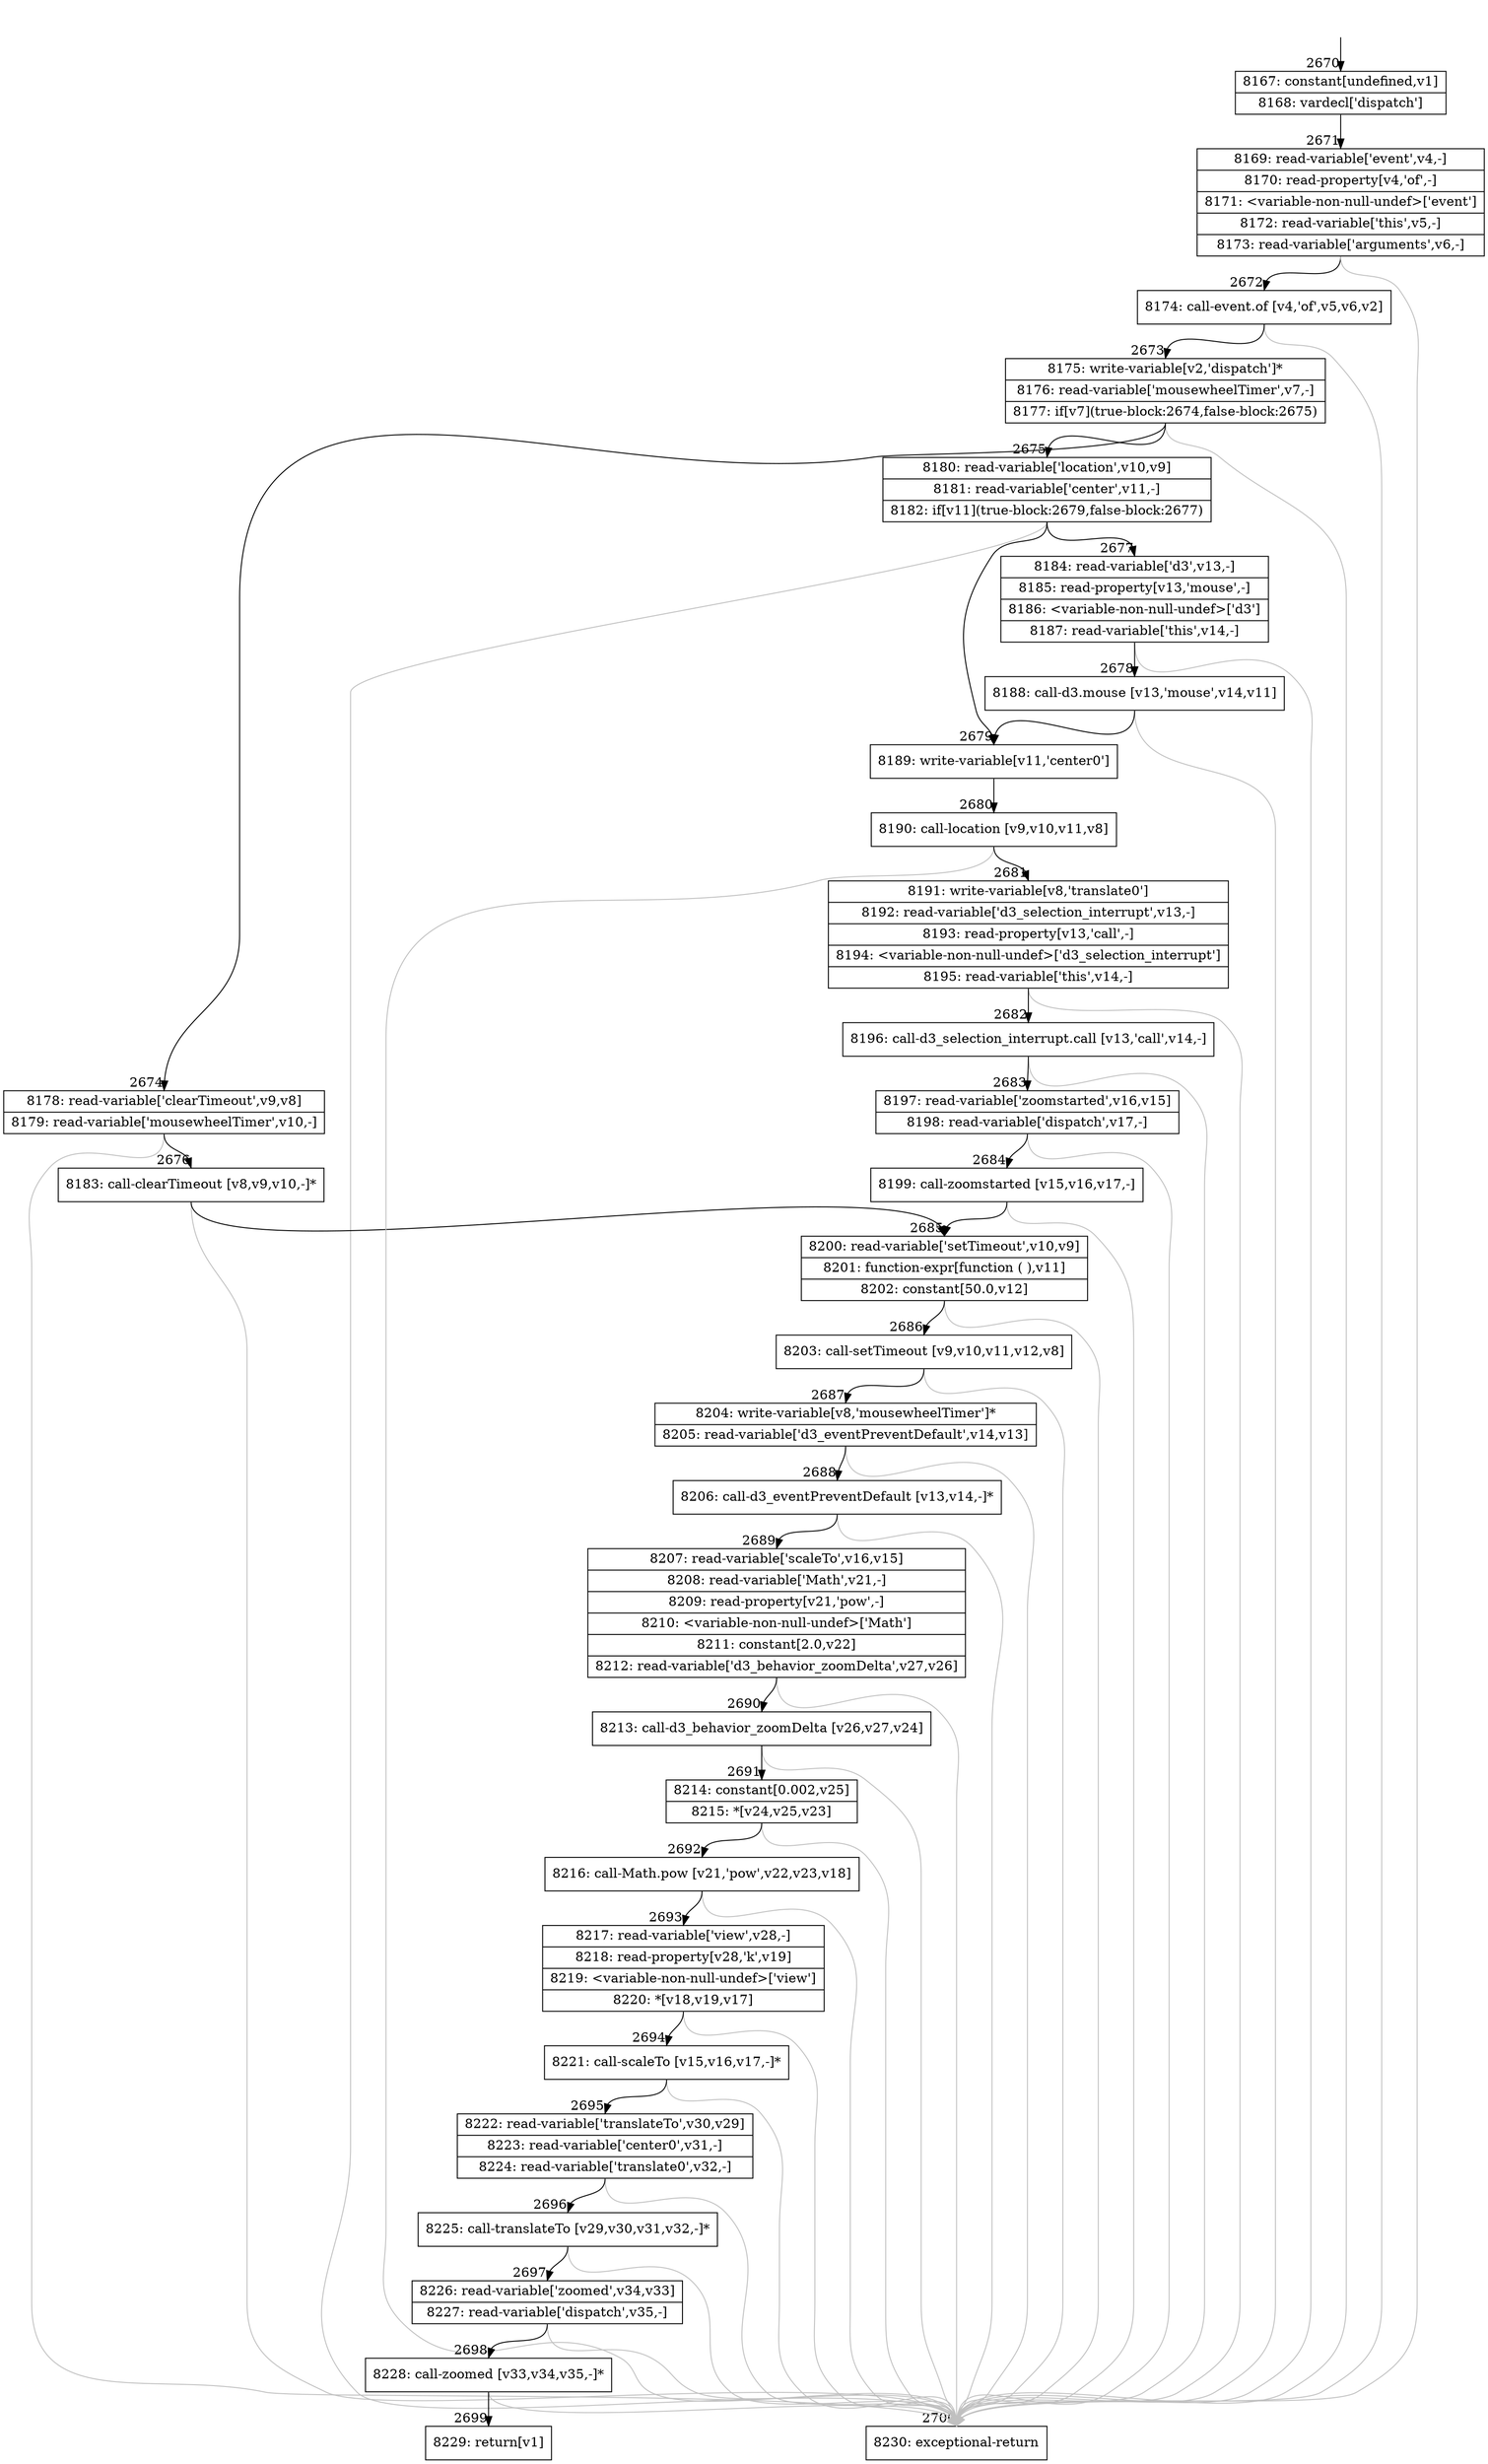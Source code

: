 digraph {
rankdir="TD"
BB_entry256[shape=none,label=""];
BB_entry256 -> BB2670 [tailport=s, headport=n, headlabel="    2670"]
BB2670 [shape=record label="{8167: constant[undefined,v1]|8168: vardecl['dispatch']}" ] 
BB2670 -> BB2671 [tailport=s, headport=n, headlabel="      2671"]
BB2671 [shape=record label="{8169: read-variable['event',v4,-]|8170: read-property[v4,'of',-]|8171: \<variable-non-null-undef\>['event']|8172: read-variable['this',v5,-]|8173: read-variable['arguments',v6,-]}" ] 
BB2671 -> BB2672 [tailport=s, headport=n, headlabel="      2672"]
BB2671 -> BB2700 [tailport=s, headport=n, color=gray, headlabel="      2700"]
BB2672 [shape=record label="{8174: call-event.of [v4,'of',v5,v6,v2]}" ] 
BB2672 -> BB2673 [tailport=s, headport=n, headlabel="      2673"]
BB2672 -> BB2700 [tailport=s, headport=n, color=gray]
BB2673 [shape=record label="{8175: write-variable[v2,'dispatch']*|8176: read-variable['mousewheelTimer',v7,-]|8177: if[v7](true-block:2674,false-block:2675)}" ] 
BB2673 -> BB2674 [tailport=s, headport=n, headlabel="      2674"]
BB2673 -> BB2675 [tailport=s, headport=n, headlabel="      2675"]
BB2673 -> BB2700 [tailport=s, headport=n, color=gray]
BB2674 [shape=record label="{8178: read-variable['clearTimeout',v9,v8]|8179: read-variable['mousewheelTimer',v10,-]}" ] 
BB2674 -> BB2676 [tailport=s, headport=n, headlabel="      2676"]
BB2674 -> BB2700 [tailport=s, headport=n, color=gray]
BB2675 [shape=record label="{8180: read-variable['location',v10,v9]|8181: read-variable['center',v11,-]|8182: if[v11](true-block:2679,false-block:2677)}" ] 
BB2675 -> BB2679 [tailport=s, headport=n, headlabel="      2679"]
BB2675 -> BB2677 [tailport=s, headport=n, headlabel="      2677"]
BB2675 -> BB2700 [tailport=s, headport=n, color=gray]
BB2676 [shape=record label="{8183: call-clearTimeout [v8,v9,v10,-]*}" ] 
BB2676 -> BB2685 [tailport=s, headport=n, headlabel="      2685"]
BB2676 -> BB2700 [tailport=s, headport=n, color=gray]
BB2677 [shape=record label="{8184: read-variable['d3',v13,-]|8185: read-property[v13,'mouse',-]|8186: \<variable-non-null-undef\>['d3']|8187: read-variable['this',v14,-]}" ] 
BB2677 -> BB2678 [tailport=s, headport=n, headlabel="      2678"]
BB2677 -> BB2700 [tailport=s, headport=n, color=gray]
BB2678 [shape=record label="{8188: call-d3.mouse [v13,'mouse',v14,v11]}" ] 
BB2678 -> BB2679 [tailport=s, headport=n]
BB2678 -> BB2700 [tailport=s, headport=n, color=gray]
BB2679 [shape=record label="{8189: write-variable[v11,'center0']}" ] 
BB2679 -> BB2680 [tailport=s, headport=n, headlabel="      2680"]
BB2680 [shape=record label="{8190: call-location [v9,v10,v11,v8]}" ] 
BB2680 -> BB2681 [tailport=s, headport=n, headlabel="      2681"]
BB2680 -> BB2700 [tailport=s, headport=n, color=gray]
BB2681 [shape=record label="{8191: write-variable[v8,'translate0']|8192: read-variable['d3_selection_interrupt',v13,-]|8193: read-property[v13,'call',-]|8194: \<variable-non-null-undef\>['d3_selection_interrupt']|8195: read-variable['this',v14,-]}" ] 
BB2681 -> BB2682 [tailport=s, headport=n, headlabel="      2682"]
BB2681 -> BB2700 [tailport=s, headport=n, color=gray]
BB2682 [shape=record label="{8196: call-d3_selection_interrupt.call [v13,'call',v14,-]}" ] 
BB2682 -> BB2683 [tailport=s, headport=n, headlabel="      2683"]
BB2682 -> BB2700 [tailport=s, headport=n, color=gray]
BB2683 [shape=record label="{8197: read-variable['zoomstarted',v16,v15]|8198: read-variable['dispatch',v17,-]}" ] 
BB2683 -> BB2684 [tailport=s, headport=n, headlabel="      2684"]
BB2683 -> BB2700 [tailport=s, headport=n, color=gray]
BB2684 [shape=record label="{8199: call-zoomstarted [v15,v16,v17,-]}" ] 
BB2684 -> BB2685 [tailport=s, headport=n]
BB2684 -> BB2700 [tailport=s, headport=n, color=gray]
BB2685 [shape=record label="{8200: read-variable['setTimeout',v10,v9]|8201: function-expr[function ( ),v11]|8202: constant[50.0,v12]}" ] 
BB2685 -> BB2686 [tailport=s, headport=n, headlabel="      2686"]
BB2685 -> BB2700 [tailport=s, headport=n, color=gray]
BB2686 [shape=record label="{8203: call-setTimeout [v9,v10,v11,v12,v8]}" ] 
BB2686 -> BB2687 [tailport=s, headport=n, headlabel="      2687"]
BB2686 -> BB2700 [tailport=s, headport=n, color=gray]
BB2687 [shape=record label="{8204: write-variable[v8,'mousewheelTimer']*|8205: read-variable['d3_eventPreventDefault',v14,v13]}" ] 
BB2687 -> BB2688 [tailport=s, headport=n, headlabel="      2688"]
BB2687 -> BB2700 [tailport=s, headport=n, color=gray]
BB2688 [shape=record label="{8206: call-d3_eventPreventDefault [v13,v14,-]*}" ] 
BB2688 -> BB2689 [tailport=s, headport=n, headlabel="      2689"]
BB2688 -> BB2700 [tailport=s, headport=n, color=gray]
BB2689 [shape=record label="{8207: read-variable['scaleTo',v16,v15]|8208: read-variable['Math',v21,-]|8209: read-property[v21,'pow',-]|8210: \<variable-non-null-undef\>['Math']|8211: constant[2.0,v22]|8212: read-variable['d3_behavior_zoomDelta',v27,v26]}" ] 
BB2689 -> BB2690 [tailport=s, headport=n, headlabel="      2690"]
BB2689 -> BB2700 [tailport=s, headport=n, color=gray]
BB2690 [shape=record label="{8213: call-d3_behavior_zoomDelta [v26,v27,v24]}" ] 
BB2690 -> BB2691 [tailport=s, headport=n, headlabel="      2691"]
BB2690 -> BB2700 [tailport=s, headport=n, color=gray]
BB2691 [shape=record label="{8214: constant[0.002,v25]|8215: *[v24,v25,v23]}" ] 
BB2691 -> BB2692 [tailport=s, headport=n, headlabel="      2692"]
BB2691 -> BB2700 [tailport=s, headport=n, color=gray]
BB2692 [shape=record label="{8216: call-Math.pow [v21,'pow',v22,v23,v18]}" ] 
BB2692 -> BB2693 [tailport=s, headport=n, headlabel="      2693"]
BB2692 -> BB2700 [tailport=s, headport=n, color=gray]
BB2693 [shape=record label="{8217: read-variable['view',v28,-]|8218: read-property[v28,'k',v19]|8219: \<variable-non-null-undef\>['view']|8220: *[v18,v19,v17]}" ] 
BB2693 -> BB2694 [tailport=s, headport=n, headlabel="      2694"]
BB2693 -> BB2700 [tailport=s, headport=n, color=gray]
BB2694 [shape=record label="{8221: call-scaleTo [v15,v16,v17,-]*}" ] 
BB2694 -> BB2695 [tailport=s, headport=n, headlabel="      2695"]
BB2694 -> BB2700 [tailport=s, headport=n, color=gray]
BB2695 [shape=record label="{8222: read-variable['translateTo',v30,v29]|8223: read-variable['center0',v31,-]|8224: read-variable['translate0',v32,-]}" ] 
BB2695 -> BB2696 [tailport=s, headport=n, headlabel="      2696"]
BB2695 -> BB2700 [tailport=s, headport=n, color=gray]
BB2696 [shape=record label="{8225: call-translateTo [v29,v30,v31,v32,-]*}" ] 
BB2696 -> BB2697 [tailport=s, headport=n, headlabel="      2697"]
BB2696 -> BB2700 [tailport=s, headport=n, color=gray]
BB2697 [shape=record label="{8226: read-variable['zoomed',v34,v33]|8227: read-variable['dispatch',v35,-]}" ] 
BB2697 -> BB2698 [tailport=s, headport=n, headlabel="      2698"]
BB2697 -> BB2700 [tailport=s, headport=n, color=gray]
BB2698 [shape=record label="{8228: call-zoomed [v33,v34,v35,-]*}" ] 
BB2698 -> BB2699 [tailport=s, headport=n, headlabel="      2699"]
BB2698 -> BB2700 [tailport=s, headport=n, color=gray]
BB2699 [shape=record label="{8229: return[v1]}" ] 
BB2700 [shape=record label="{8230: exceptional-return}" ] 
//#$~ 1565
}
